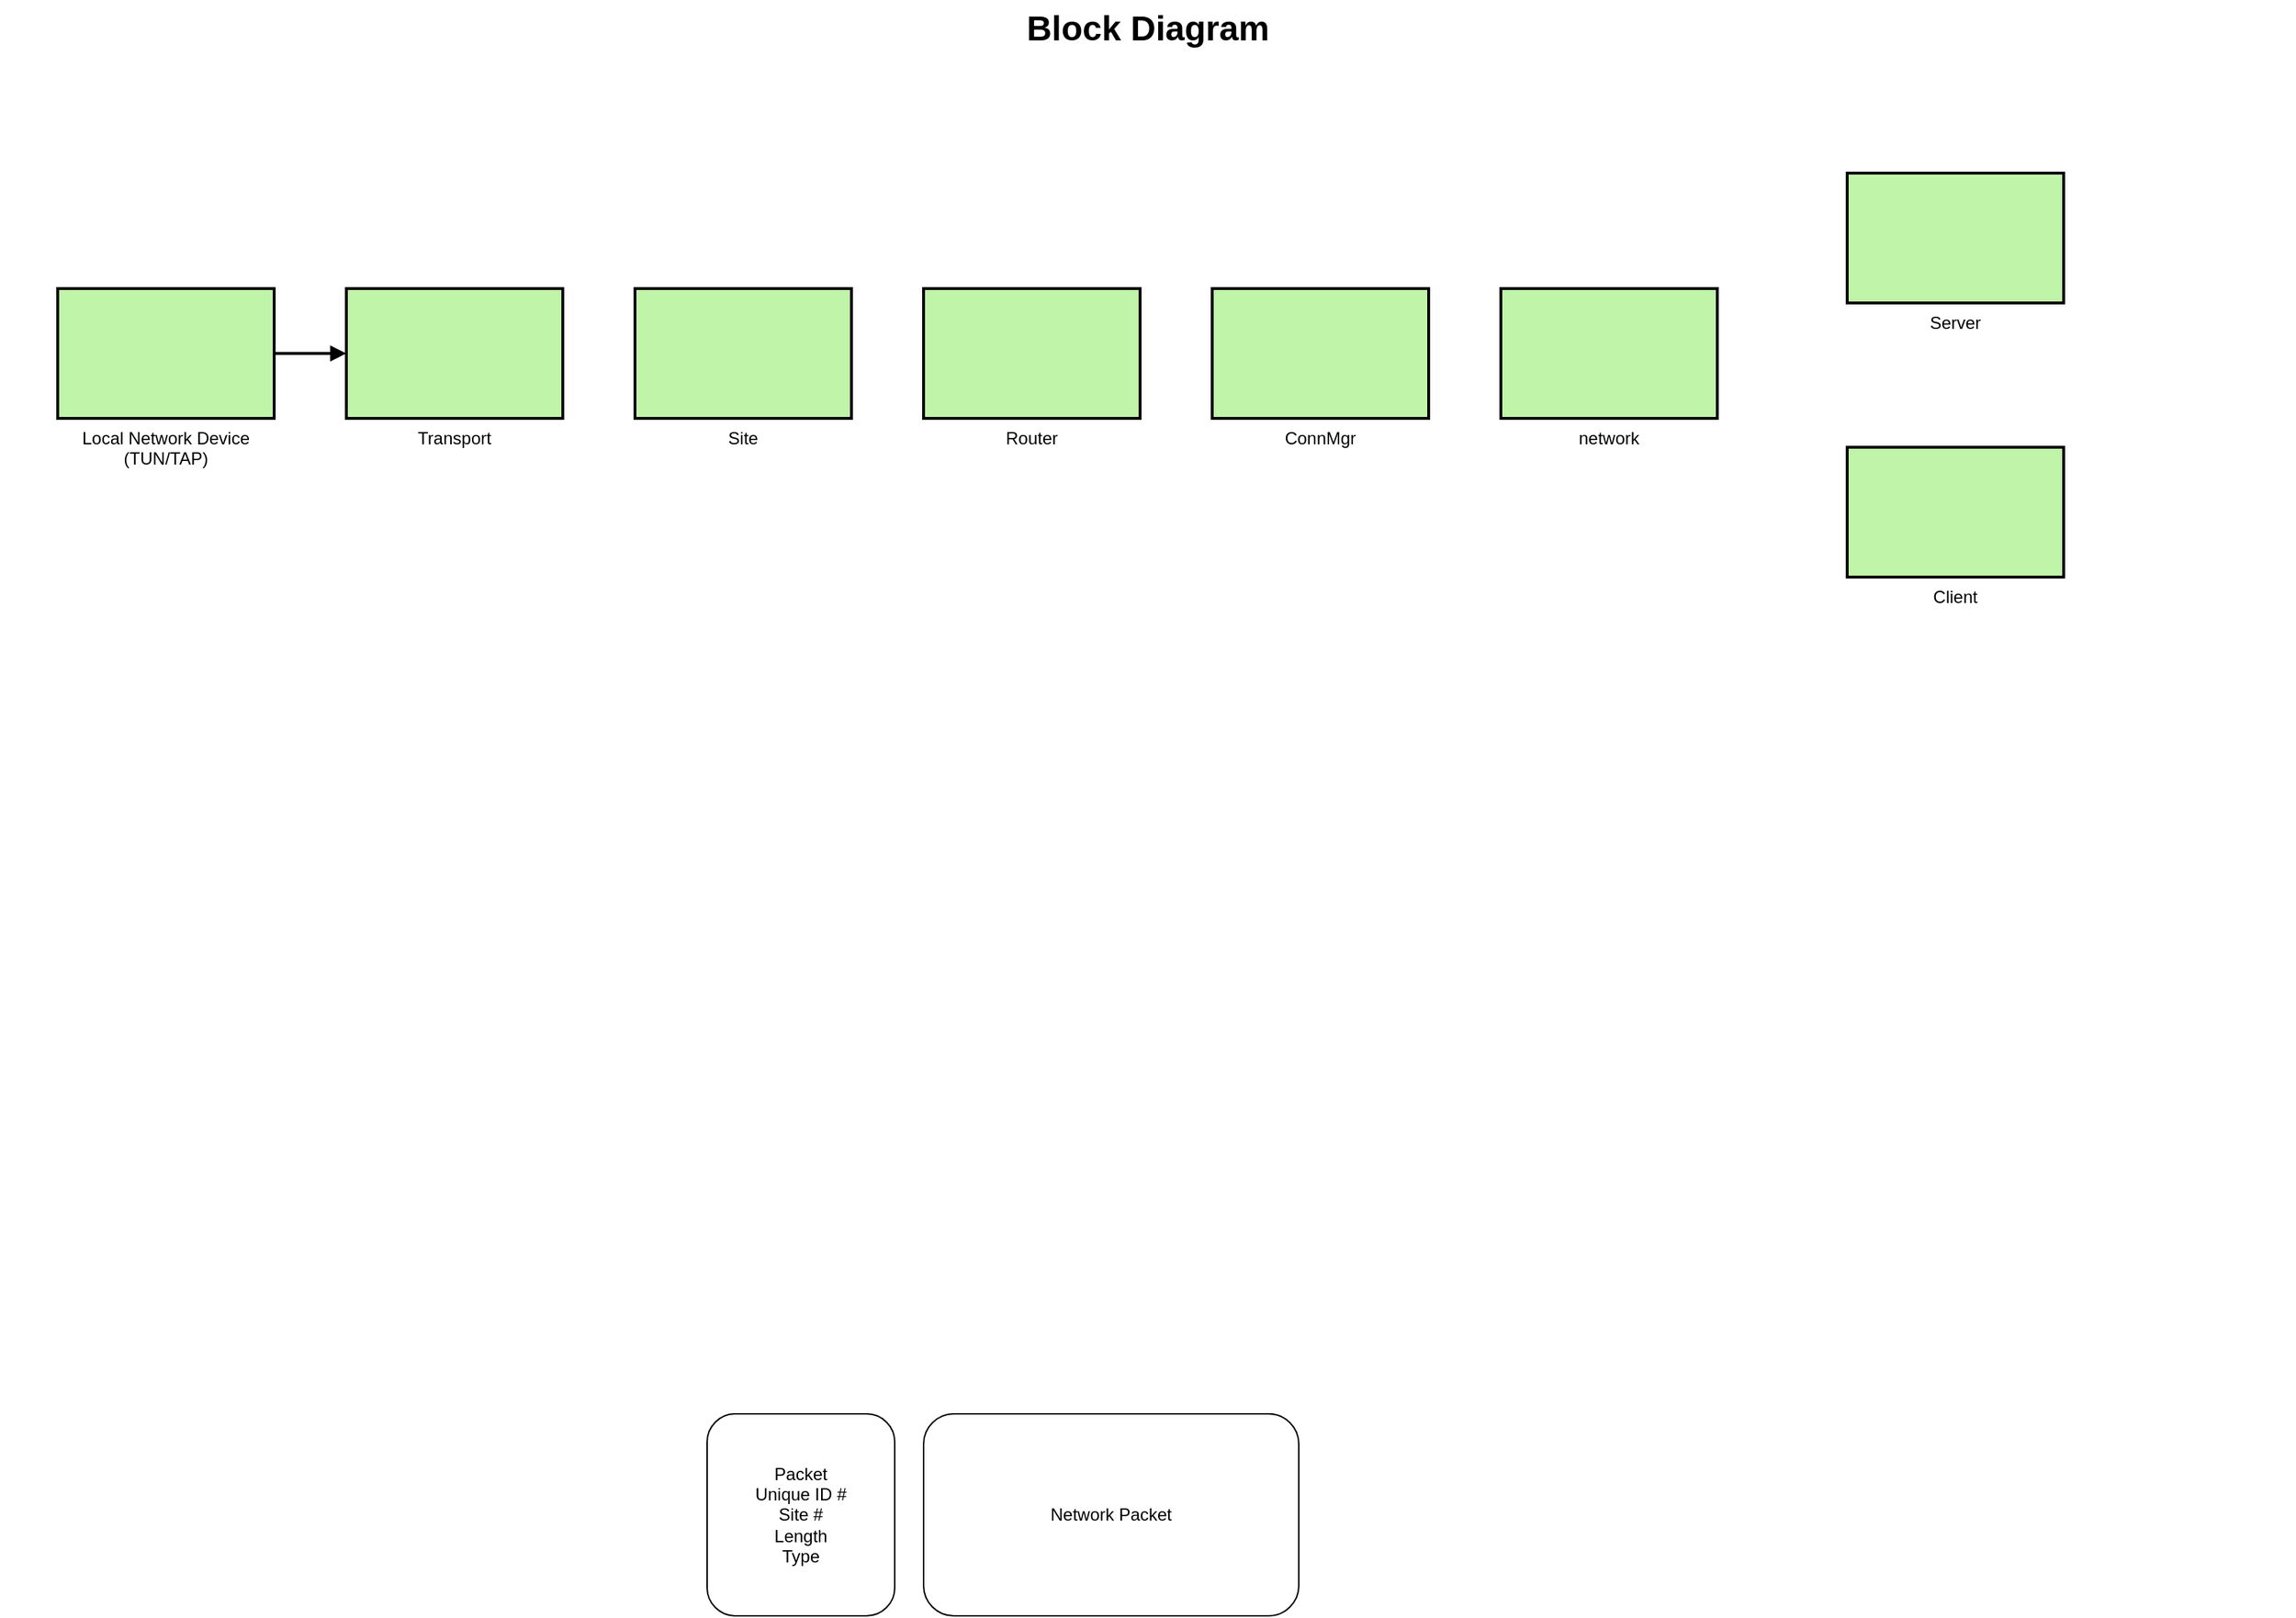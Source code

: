 <mxfile version="24.8.1">
  <diagram name="Page-1" id="74b105a0-9070-1c63-61bc-23e55f88626e">
    <mxGraphModel dx="3354" dy="1833" grid="1" gridSize="10" guides="1" tooltips="1" connect="1" arrows="1" fold="1" page="1" pageScale="1.5" pageWidth="1169" pageHeight="826" background="none" math="0" shadow="0">
      <root>
        <mxCell id="0" style=";html=1;" />
        <mxCell id="1" style=";html=1;" parent="0" />
        <mxCell id="10b056a9c633e61c-17" style="edgeStyle=orthogonalEdgeStyle;rounded=0;html=1;endArrow=block;endFill=1;jettySize=auto;orthogonalLoop=1;strokeWidth=2;startArrow=none;startFill=0;entryX=0;entryY=0.5;entryDx=0;entryDy=0;" parent="1" source="10b056a9c633e61c-4" target="MM-WsSYvWSYYegvF73xH-1" edge="1">
          <mxGeometry relative="1" as="geometry" />
        </mxCell>
        <mxCell id="10b056a9c633e61c-4" value="Local Network Device&#xa;(TUN/TAP)" style="strokeWidth=2;dashed=0;align=center;fontSize=12;shape=rect;verticalLabelPosition=bottom;verticalAlign=top;fillColor=#c0f5a9" parent="1" vertex="1">
          <mxGeometry x="120" y="240" width="150" height="90" as="geometry" />
        </mxCell>
        <mxCell id="10b056a9c633e61c-30" value="Block Diagram" style="text;strokeColor=none;fillColor=none;html=1;fontSize=24;fontStyle=1;verticalAlign=middle;align=center;" parent="1" vertex="1">
          <mxGeometry x="80" y="40" width="1590" height="40" as="geometry" />
        </mxCell>
        <mxCell id="MM-WsSYvWSYYegvF73xH-1" value="Transport" style="strokeWidth=2;dashed=0;align=center;fontSize=12;shape=rect;verticalLabelPosition=bottom;verticalAlign=top;fillColor=#c0f5a9" vertex="1" parent="1">
          <mxGeometry x="320" y="240" width="150" height="90" as="geometry" />
        </mxCell>
        <mxCell id="MM-WsSYvWSYYegvF73xH-3" value="Router" style="strokeWidth=2;dashed=0;align=center;fontSize=12;shape=rect;verticalLabelPosition=bottom;verticalAlign=top;fillColor=#c0f5a9" vertex="1" parent="1">
          <mxGeometry x="720" y="240" width="150" height="90" as="geometry" />
        </mxCell>
        <mxCell id="MM-WsSYvWSYYegvF73xH-4" value="ConnMgr" style="strokeWidth=2;dashed=0;align=center;fontSize=12;shape=rect;verticalLabelPosition=bottom;verticalAlign=top;fillColor=#c0f5a9" vertex="1" parent="1">
          <mxGeometry x="920" y="240" width="150" height="90" as="geometry" />
        </mxCell>
        <mxCell id="MM-WsSYvWSYYegvF73xH-5" value="Site" style="strokeWidth=2;dashed=0;align=center;fontSize=12;shape=rect;verticalLabelPosition=bottom;verticalAlign=top;fillColor=#c0f5a9" vertex="1" parent="1">
          <mxGeometry x="520" y="240" width="150" height="90" as="geometry" />
        </mxCell>
        <mxCell id="MM-WsSYvWSYYegvF73xH-6" value="network" style="strokeWidth=2;dashed=0;align=center;fontSize=12;shape=rect;verticalLabelPosition=bottom;verticalAlign=top;fillColor=#c0f5a9" vertex="1" parent="1">
          <mxGeometry x="1120" y="240" width="150" height="90" as="geometry" />
        </mxCell>
        <mxCell id="MM-WsSYvWSYYegvF73xH-8" value="Packet&lt;div&gt;&lt;div&gt;Unique ID #&lt;/div&gt;&lt;div&gt;Site #&lt;/div&gt;&lt;/div&gt;&lt;div&gt;Length&lt;/div&gt;&lt;div&gt;Type&lt;/div&gt;" style="rounded=1;whiteSpace=wrap;html=1;" vertex="1" parent="1">
          <mxGeometry x="570" y="1020" width="130" height="140" as="geometry" />
        </mxCell>
        <mxCell id="MM-WsSYvWSYYegvF73xH-7" value="Network Packet" style="rounded=1;whiteSpace=wrap;html=1;" vertex="1" parent="1">
          <mxGeometry x="720" y="1020" width="260" height="140" as="geometry" />
        </mxCell>
        <mxCell id="MM-WsSYvWSYYegvF73xH-9" value="Server" style="strokeWidth=2;dashed=0;align=center;fontSize=12;shape=rect;verticalLabelPosition=bottom;verticalAlign=top;fillColor=#c0f5a9" vertex="1" parent="1">
          <mxGeometry x="1360" y="160" width="150" height="90" as="geometry" />
        </mxCell>
        <mxCell id="MM-WsSYvWSYYegvF73xH-10" value="Client" style="strokeWidth=2;dashed=0;align=center;fontSize=12;shape=rect;verticalLabelPosition=bottom;verticalAlign=top;fillColor=#c0f5a9" vertex="1" parent="1">
          <mxGeometry x="1360" y="350" width="150" height="90" as="geometry" />
        </mxCell>
      </root>
    </mxGraphModel>
  </diagram>
</mxfile>
